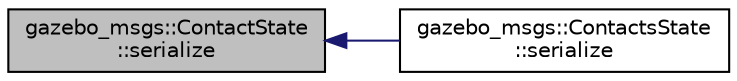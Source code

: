 digraph "gazebo_msgs::ContactState::serialize"
{
  edge [fontname="Helvetica",fontsize="10",labelfontname="Helvetica",labelfontsize="10"];
  node [fontname="Helvetica",fontsize="10",shape=record];
  rankdir="LR";
  Node1 [label="gazebo_msgs::ContactState\l::serialize",height=0.2,width=0.4,color="black", fillcolor="grey75", style="filled" fontcolor="black"];
  Node1 -> Node2 [dir="back",color="midnightblue",fontsize="10",style="solid",fontname="Helvetica"];
  Node2 [label="gazebo_msgs::ContactsState\l::serialize",height=0.2,width=0.4,color="black", fillcolor="white", style="filled",URL="$classgazebo__msgs_1_1_contacts_state.html#a13b9fbf6198c7b4589c3d51e85b9d3c3"];
}
